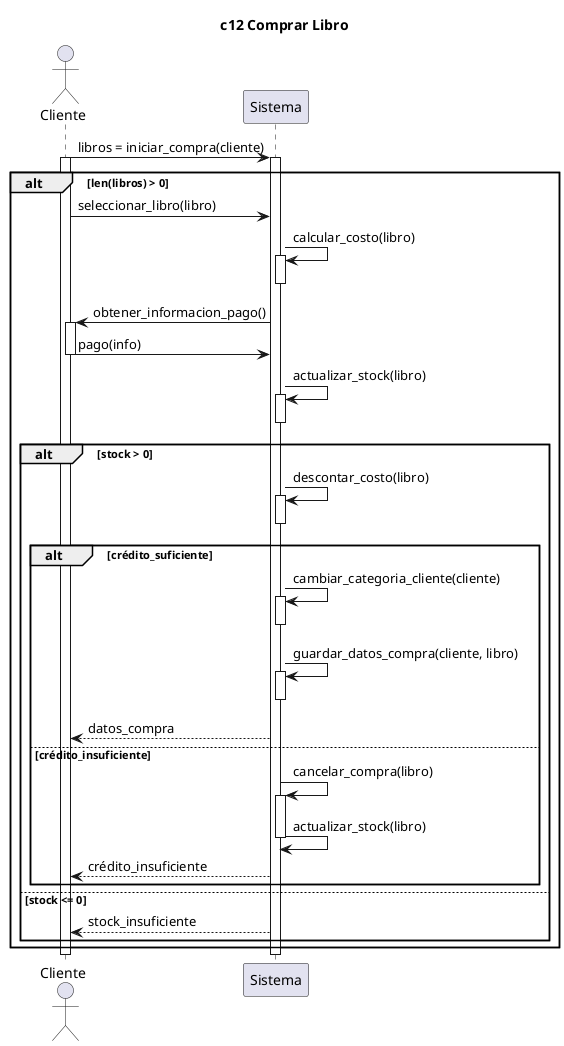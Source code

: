 @startuml


title c12 Comprar Libro

actor Cliente as c
participant Sistema as s

c -> s : libros = iniciar_compra(cliente)
activate c
    activate s

        alt len(libros) > 0

            c -> s : seleccionar_libro(libro)

            s -> s : calcular_costo(libro)
            activate s
            deactivate s

            c <- s : obtener_informacion_pago()
            activate c
                c -> s : pago(info)
            deactivate c

            s -> s : actualizar_stock(libro)
            activate s
            deactivate s            

            alt stock > 0

                s -> s : descontar_costo(libro)
                activate s
                deactivate s

                alt crédito_suficiente

                    s -> s : cambiar_categoria_cliente(cliente)
                    activate s
                    deactivate s

                    s -> s : guardar_datos_compra(cliente, libro)
                    activate s
                    deactivate s

                    c <-- s : datos_compra

                else crédito_insuficiente

                    s -> s : cancelar_compra(libro)
                    activate s
                        s -> s : actualizar_stock(libro)
                    deactivate s
                    c <-- s : crédito_insuficiente

                end

            else stock <= 0

                c <-- s : stock_insuficiente

            end

        end 

    deactivate s

deactivate c

@enduml


@startuml alternativa2


title c12 Comprar Libro

actor Cliente as c
participant Sistema as s

c -> s : libros = iniciar_compra(cliente)
activate c
    activate s

        alt len(libros) <= 0

            c <-- s : libros_no_disponibles

        else lin(libros) > 0
            c -> s : seleccionar_libro(libro)

            s -> s : calcular_costo(libro)
            activate s
            deactivate s

            c <- s : obtener_informacion_pago()
            activate c
                c -> s : pago(info)
            deactivate c

            s -> s : actualizar_stock(libro)
            activate s
            deactivate s            

            alt stock <= 0
                c <-- s : stock_insuficiente

            else stock > 0

                s -> s : descontar_costo(libro)
                activate s
                deactivate s

                alt crédito_insuficiente

                    s -> s : cancelar_compra(libro)
                    activate s
                        s -> s : actualizar_stock(libro)
                    deactivate s
                    c <-- s : crédito_insuficiente

                else crédito_suficiente

                    s -> s : cambiar_categoria_cliente(cliente)
                    activate s
                    deactivate s

                    s -> s : guardar_datos_compra(cliente, libro)
                    activate s
                    deactivate s

                    c <-- s : datos_compra

                end

            end

        end 

    deactivate s

deactivate c

@enduml